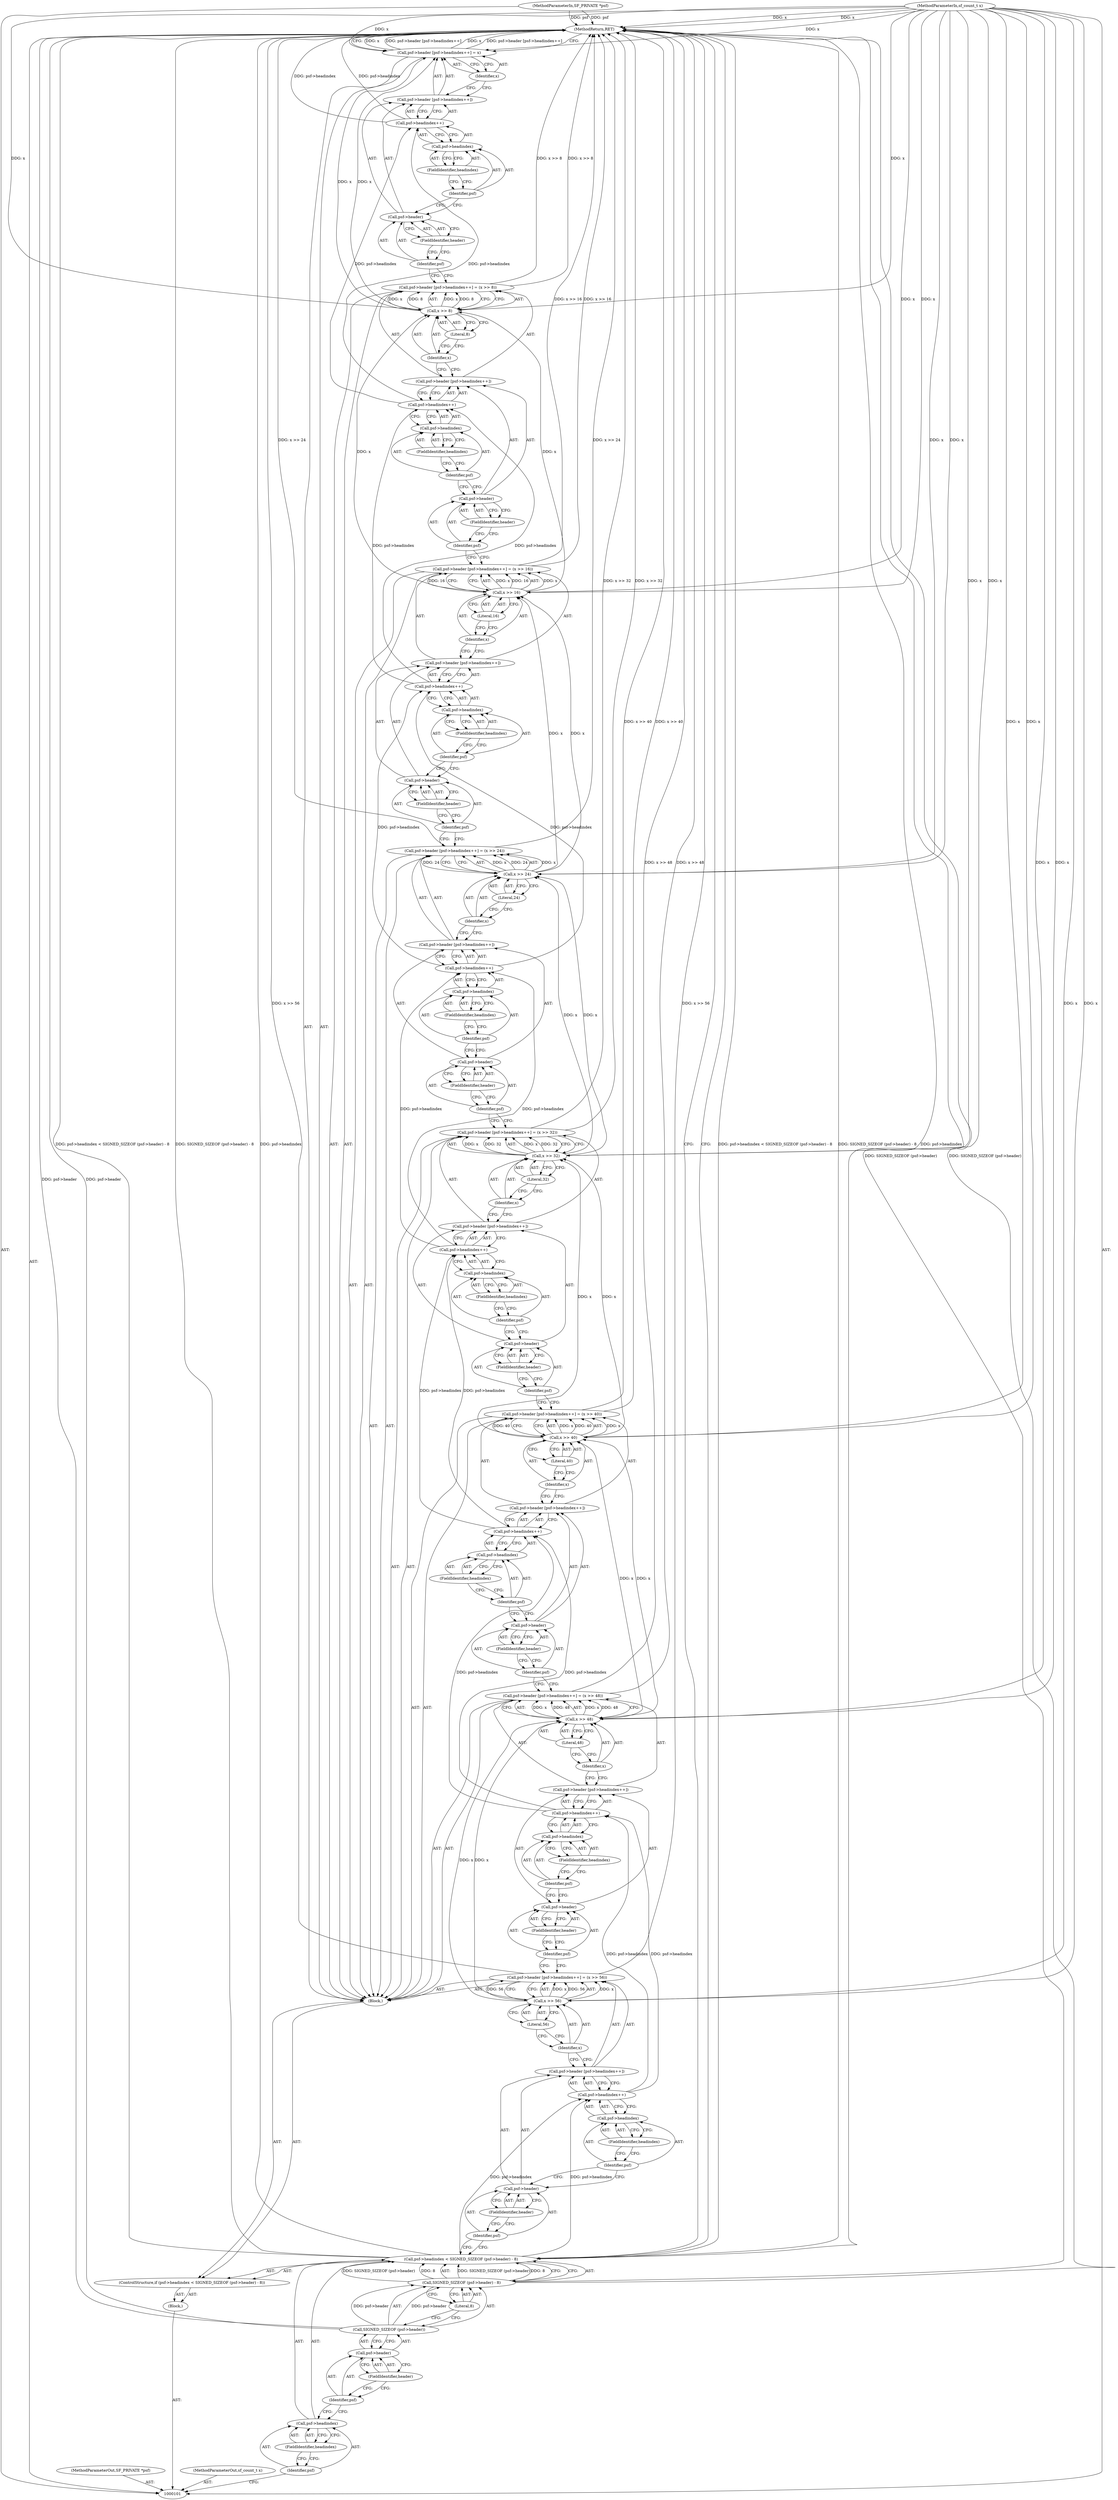 digraph "1_libsndfile_708e996c87c5fae77b104ccfeb8f6db784c32074_2" {
"1000211" [label="(MethodReturn,RET)"];
"1000102" [label="(MethodParameterIn,SF_PRIVATE *psf)"];
"1000255" [label="(MethodParameterOut,SF_PRIVATE *psf)"];
"1000103" [label="(MethodParameterIn,sf_count_t x)"];
"1000256" [label="(MethodParameterOut,sf_count_t x)"];
"1000206" [label="(Call,psf->headindex++)"];
"1000207" [label="(Call,psf->headindex)"];
"1000208" [label="(Identifier,psf)"];
"1000201" [label="(Call,psf->header [psf->headindex++] = x)"];
"1000202" [label="(Call,psf->header [psf->headindex++])"];
"1000203" [label="(Call,psf->header)"];
"1000204" [label="(Identifier,psf)"];
"1000209" [label="(FieldIdentifier,headindex)"];
"1000210" [label="(Identifier,x)"];
"1000205" [label="(FieldIdentifier,header)"];
"1000104" [label="(Block,)"];
"1000105" [label="(ControlStructure,if (psf->headindex < SIGNED_SIZEOF (psf->header) - 8))"];
"1000109" [label="(FieldIdentifier,headindex)"];
"1000110" [label="(Call,SIGNED_SIZEOF (psf->header) - 8)"];
"1000111" [label="(Call,SIGNED_SIZEOF (psf->header))"];
"1000112" [label="(Call,psf->header)"];
"1000113" [label="(Identifier,psf)"];
"1000114" [label="(FieldIdentifier,header)"];
"1000106" [label="(Call,psf->headindex < SIGNED_SIZEOF (psf->header) - 8)"];
"1000107" [label="(Call,psf->headindex)"];
"1000108" [label="(Identifier,psf)"];
"1000115" [label="(Literal,8)"];
"1000116" [label="(Block,)"];
"1000122" [label="(Call,psf->headindex++)"];
"1000123" [label="(Call,psf->headindex)"];
"1000124" [label="(Identifier,psf)"];
"1000125" [label="(FieldIdentifier,headindex)"];
"1000117" [label="(Call,psf->header [psf->headindex++] = (x >> 56))"];
"1000118" [label="(Call,psf->header [psf->headindex++])"];
"1000119" [label="(Call,psf->header)"];
"1000120" [label="(Identifier,psf)"];
"1000126" [label="(Call,x >> 56)"];
"1000127" [label="(Identifier,x)"];
"1000128" [label="(Literal,56)"];
"1000121" [label="(FieldIdentifier,header)"];
"1000134" [label="(Call,psf->headindex++)"];
"1000135" [label="(Call,psf->headindex)"];
"1000136" [label="(Identifier,psf)"];
"1000129" [label="(Call,psf->header [psf->headindex++] = (x >> 48))"];
"1000130" [label="(Call,psf->header [psf->headindex++])"];
"1000131" [label="(Call,psf->header)"];
"1000132" [label="(Identifier,psf)"];
"1000137" [label="(FieldIdentifier,headindex)"];
"1000138" [label="(Call,x >> 48)"];
"1000139" [label="(Identifier,x)"];
"1000140" [label="(Literal,48)"];
"1000133" [label="(FieldIdentifier,header)"];
"1000146" [label="(Call,psf->headindex++)"];
"1000147" [label="(Call,psf->headindex)"];
"1000148" [label="(Identifier,psf)"];
"1000141" [label="(Call,psf->header [psf->headindex++] = (x >> 40))"];
"1000142" [label="(Call,psf->header [psf->headindex++])"];
"1000143" [label="(Call,psf->header)"];
"1000144" [label="(Identifier,psf)"];
"1000149" [label="(FieldIdentifier,headindex)"];
"1000150" [label="(Call,x >> 40)"];
"1000151" [label="(Identifier,x)"];
"1000152" [label="(Literal,40)"];
"1000145" [label="(FieldIdentifier,header)"];
"1000158" [label="(Call,psf->headindex++)"];
"1000159" [label="(Call,psf->headindex)"];
"1000160" [label="(Identifier,psf)"];
"1000153" [label="(Call,psf->header [psf->headindex++] = (x >> 32))"];
"1000154" [label="(Call,psf->header [psf->headindex++])"];
"1000155" [label="(Call,psf->header)"];
"1000156" [label="(Identifier,psf)"];
"1000161" [label="(FieldIdentifier,headindex)"];
"1000162" [label="(Call,x >> 32)"];
"1000163" [label="(Identifier,x)"];
"1000164" [label="(Literal,32)"];
"1000157" [label="(FieldIdentifier,header)"];
"1000170" [label="(Call,psf->headindex++)"];
"1000171" [label="(Call,psf->headindex)"];
"1000172" [label="(Identifier,psf)"];
"1000165" [label="(Call,psf->header [psf->headindex++] = (x >> 24))"];
"1000166" [label="(Call,psf->header [psf->headindex++])"];
"1000167" [label="(Call,psf->header)"];
"1000168" [label="(Identifier,psf)"];
"1000173" [label="(FieldIdentifier,headindex)"];
"1000174" [label="(Call,x >> 24)"];
"1000175" [label="(Identifier,x)"];
"1000176" [label="(Literal,24)"];
"1000169" [label="(FieldIdentifier,header)"];
"1000182" [label="(Call,psf->headindex++)"];
"1000183" [label="(Call,psf->headindex)"];
"1000184" [label="(Identifier,psf)"];
"1000177" [label="(Call,psf->header [psf->headindex++] = (x >> 16))"];
"1000178" [label="(Call,psf->header [psf->headindex++])"];
"1000179" [label="(Call,psf->header)"];
"1000180" [label="(Identifier,psf)"];
"1000185" [label="(FieldIdentifier,headindex)"];
"1000186" [label="(Call,x >> 16)"];
"1000187" [label="(Identifier,x)"];
"1000188" [label="(Literal,16)"];
"1000181" [label="(FieldIdentifier,header)"];
"1000194" [label="(Call,psf->headindex++)"];
"1000195" [label="(Call,psf->headindex)"];
"1000196" [label="(Identifier,psf)"];
"1000189" [label="(Call,psf->header [psf->headindex++] = (x >> 8))"];
"1000190" [label="(Call,psf->header [psf->headindex++])"];
"1000191" [label="(Call,psf->header)"];
"1000192" [label="(Identifier,psf)"];
"1000197" [label="(FieldIdentifier,headindex)"];
"1000198" [label="(Call,x >> 8)"];
"1000199" [label="(Identifier,x)"];
"1000200" [label="(Literal,8)"];
"1000193" [label="(FieldIdentifier,header)"];
"1000211" -> "1000101"  [label="AST: "];
"1000211" -> "1000201"  [label="CFG: "];
"1000211" -> "1000106"  [label="CFG: "];
"1000106" -> "1000211"  [label="DDG: SIGNED_SIZEOF (psf->header) - 8"];
"1000106" -> "1000211"  [label="DDG: psf->headindex"];
"1000106" -> "1000211"  [label="DDG: psf->headindex < SIGNED_SIZEOF (psf->header) - 8"];
"1000129" -> "1000211"  [label="DDG: x >> 48"];
"1000153" -> "1000211"  [label="DDG: x >> 32"];
"1000110" -> "1000211"  [label="DDG: SIGNED_SIZEOF (psf->header)"];
"1000177" -> "1000211"  [label="DDG: x >> 16"];
"1000117" -> "1000211"  [label="DDG: x >> 56"];
"1000201" -> "1000211"  [label="DDG: x"];
"1000201" -> "1000211"  [label="DDG: psf->header [psf->headindex++]"];
"1000103" -> "1000211"  [label="DDG: x"];
"1000206" -> "1000211"  [label="DDG: psf->headindex"];
"1000102" -> "1000211"  [label="DDG: psf"];
"1000111" -> "1000211"  [label="DDG: psf->header"];
"1000141" -> "1000211"  [label="DDG: x >> 40"];
"1000165" -> "1000211"  [label="DDG: x >> 24"];
"1000189" -> "1000211"  [label="DDG: x >> 8"];
"1000102" -> "1000101"  [label="AST: "];
"1000102" -> "1000211"  [label="DDG: psf"];
"1000255" -> "1000101"  [label="AST: "];
"1000103" -> "1000101"  [label="AST: "];
"1000103" -> "1000211"  [label="DDG: x"];
"1000103" -> "1000126"  [label="DDG: x"];
"1000103" -> "1000138"  [label="DDG: x"];
"1000103" -> "1000150"  [label="DDG: x"];
"1000103" -> "1000162"  [label="DDG: x"];
"1000103" -> "1000174"  [label="DDG: x"];
"1000103" -> "1000186"  [label="DDG: x"];
"1000103" -> "1000198"  [label="DDG: x"];
"1000103" -> "1000201"  [label="DDG: x"];
"1000256" -> "1000101"  [label="AST: "];
"1000206" -> "1000202"  [label="AST: "];
"1000206" -> "1000207"  [label="CFG: "];
"1000207" -> "1000206"  [label="AST: "];
"1000202" -> "1000206"  [label="CFG: "];
"1000206" -> "1000211"  [label="DDG: psf->headindex"];
"1000194" -> "1000206"  [label="DDG: psf->headindex"];
"1000207" -> "1000206"  [label="AST: "];
"1000207" -> "1000209"  [label="CFG: "];
"1000208" -> "1000207"  [label="AST: "];
"1000209" -> "1000207"  [label="AST: "];
"1000206" -> "1000207"  [label="CFG: "];
"1000208" -> "1000207"  [label="AST: "];
"1000208" -> "1000203"  [label="CFG: "];
"1000209" -> "1000208"  [label="CFG: "];
"1000201" -> "1000116"  [label="AST: "];
"1000201" -> "1000210"  [label="CFG: "];
"1000202" -> "1000201"  [label="AST: "];
"1000210" -> "1000201"  [label="AST: "];
"1000211" -> "1000201"  [label="CFG: "];
"1000201" -> "1000211"  [label="DDG: x"];
"1000201" -> "1000211"  [label="DDG: psf->header [psf->headindex++]"];
"1000198" -> "1000201"  [label="DDG: x"];
"1000103" -> "1000201"  [label="DDG: x"];
"1000202" -> "1000201"  [label="AST: "];
"1000202" -> "1000206"  [label="CFG: "];
"1000203" -> "1000202"  [label="AST: "];
"1000206" -> "1000202"  [label="AST: "];
"1000210" -> "1000202"  [label="CFG: "];
"1000203" -> "1000202"  [label="AST: "];
"1000203" -> "1000205"  [label="CFG: "];
"1000204" -> "1000203"  [label="AST: "];
"1000205" -> "1000203"  [label="AST: "];
"1000208" -> "1000203"  [label="CFG: "];
"1000204" -> "1000203"  [label="AST: "];
"1000204" -> "1000189"  [label="CFG: "];
"1000205" -> "1000204"  [label="CFG: "];
"1000209" -> "1000207"  [label="AST: "];
"1000209" -> "1000208"  [label="CFG: "];
"1000207" -> "1000209"  [label="CFG: "];
"1000210" -> "1000201"  [label="AST: "];
"1000210" -> "1000202"  [label="CFG: "];
"1000201" -> "1000210"  [label="CFG: "];
"1000205" -> "1000203"  [label="AST: "];
"1000205" -> "1000204"  [label="CFG: "];
"1000203" -> "1000205"  [label="CFG: "];
"1000104" -> "1000101"  [label="AST: "];
"1000105" -> "1000104"  [label="AST: "];
"1000105" -> "1000104"  [label="AST: "];
"1000106" -> "1000105"  [label="AST: "];
"1000116" -> "1000105"  [label="AST: "];
"1000109" -> "1000107"  [label="AST: "];
"1000109" -> "1000108"  [label="CFG: "];
"1000107" -> "1000109"  [label="CFG: "];
"1000110" -> "1000106"  [label="AST: "];
"1000110" -> "1000115"  [label="CFG: "];
"1000111" -> "1000110"  [label="AST: "];
"1000115" -> "1000110"  [label="AST: "];
"1000106" -> "1000110"  [label="CFG: "];
"1000110" -> "1000211"  [label="DDG: SIGNED_SIZEOF (psf->header)"];
"1000110" -> "1000106"  [label="DDG: SIGNED_SIZEOF (psf->header)"];
"1000110" -> "1000106"  [label="DDG: 8"];
"1000111" -> "1000110"  [label="DDG: psf->header"];
"1000111" -> "1000110"  [label="AST: "];
"1000111" -> "1000112"  [label="CFG: "];
"1000112" -> "1000111"  [label="AST: "];
"1000115" -> "1000111"  [label="CFG: "];
"1000111" -> "1000211"  [label="DDG: psf->header"];
"1000111" -> "1000110"  [label="DDG: psf->header"];
"1000112" -> "1000111"  [label="AST: "];
"1000112" -> "1000114"  [label="CFG: "];
"1000113" -> "1000112"  [label="AST: "];
"1000114" -> "1000112"  [label="AST: "];
"1000111" -> "1000112"  [label="CFG: "];
"1000113" -> "1000112"  [label="AST: "];
"1000113" -> "1000107"  [label="CFG: "];
"1000114" -> "1000113"  [label="CFG: "];
"1000114" -> "1000112"  [label="AST: "];
"1000114" -> "1000113"  [label="CFG: "];
"1000112" -> "1000114"  [label="CFG: "];
"1000106" -> "1000105"  [label="AST: "];
"1000106" -> "1000110"  [label="CFG: "];
"1000107" -> "1000106"  [label="AST: "];
"1000110" -> "1000106"  [label="AST: "];
"1000120" -> "1000106"  [label="CFG: "];
"1000211" -> "1000106"  [label="CFG: "];
"1000106" -> "1000211"  [label="DDG: SIGNED_SIZEOF (psf->header) - 8"];
"1000106" -> "1000211"  [label="DDG: psf->headindex"];
"1000106" -> "1000211"  [label="DDG: psf->headindex < SIGNED_SIZEOF (psf->header) - 8"];
"1000110" -> "1000106"  [label="DDG: SIGNED_SIZEOF (psf->header)"];
"1000110" -> "1000106"  [label="DDG: 8"];
"1000106" -> "1000122"  [label="DDG: psf->headindex"];
"1000107" -> "1000106"  [label="AST: "];
"1000107" -> "1000109"  [label="CFG: "];
"1000108" -> "1000107"  [label="AST: "];
"1000109" -> "1000107"  [label="AST: "];
"1000113" -> "1000107"  [label="CFG: "];
"1000108" -> "1000107"  [label="AST: "];
"1000108" -> "1000101"  [label="CFG: "];
"1000109" -> "1000108"  [label="CFG: "];
"1000115" -> "1000110"  [label="AST: "];
"1000115" -> "1000111"  [label="CFG: "];
"1000110" -> "1000115"  [label="CFG: "];
"1000116" -> "1000105"  [label="AST: "];
"1000117" -> "1000116"  [label="AST: "];
"1000129" -> "1000116"  [label="AST: "];
"1000141" -> "1000116"  [label="AST: "];
"1000153" -> "1000116"  [label="AST: "];
"1000165" -> "1000116"  [label="AST: "];
"1000177" -> "1000116"  [label="AST: "];
"1000189" -> "1000116"  [label="AST: "];
"1000201" -> "1000116"  [label="AST: "];
"1000122" -> "1000118"  [label="AST: "];
"1000122" -> "1000123"  [label="CFG: "];
"1000123" -> "1000122"  [label="AST: "];
"1000118" -> "1000122"  [label="CFG: "];
"1000106" -> "1000122"  [label="DDG: psf->headindex"];
"1000122" -> "1000134"  [label="DDG: psf->headindex"];
"1000123" -> "1000122"  [label="AST: "];
"1000123" -> "1000125"  [label="CFG: "];
"1000124" -> "1000123"  [label="AST: "];
"1000125" -> "1000123"  [label="AST: "];
"1000122" -> "1000123"  [label="CFG: "];
"1000124" -> "1000123"  [label="AST: "];
"1000124" -> "1000119"  [label="CFG: "];
"1000125" -> "1000124"  [label="CFG: "];
"1000125" -> "1000123"  [label="AST: "];
"1000125" -> "1000124"  [label="CFG: "];
"1000123" -> "1000125"  [label="CFG: "];
"1000117" -> "1000116"  [label="AST: "];
"1000117" -> "1000126"  [label="CFG: "];
"1000118" -> "1000117"  [label="AST: "];
"1000126" -> "1000117"  [label="AST: "];
"1000132" -> "1000117"  [label="CFG: "];
"1000117" -> "1000211"  [label="DDG: x >> 56"];
"1000126" -> "1000117"  [label="DDG: x"];
"1000126" -> "1000117"  [label="DDG: 56"];
"1000118" -> "1000117"  [label="AST: "];
"1000118" -> "1000122"  [label="CFG: "];
"1000119" -> "1000118"  [label="AST: "];
"1000122" -> "1000118"  [label="AST: "];
"1000127" -> "1000118"  [label="CFG: "];
"1000119" -> "1000118"  [label="AST: "];
"1000119" -> "1000121"  [label="CFG: "];
"1000120" -> "1000119"  [label="AST: "];
"1000121" -> "1000119"  [label="AST: "];
"1000124" -> "1000119"  [label="CFG: "];
"1000120" -> "1000119"  [label="AST: "];
"1000120" -> "1000106"  [label="CFG: "];
"1000121" -> "1000120"  [label="CFG: "];
"1000126" -> "1000117"  [label="AST: "];
"1000126" -> "1000128"  [label="CFG: "];
"1000127" -> "1000126"  [label="AST: "];
"1000128" -> "1000126"  [label="AST: "];
"1000117" -> "1000126"  [label="CFG: "];
"1000126" -> "1000117"  [label="DDG: x"];
"1000126" -> "1000117"  [label="DDG: 56"];
"1000103" -> "1000126"  [label="DDG: x"];
"1000126" -> "1000138"  [label="DDG: x"];
"1000127" -> "1000126"  [label="AST: "];
"1000127" -> "1000118"  [label="CFG: "];
"1000128" -> "1000127"  [label="CFG: "];
"1000128" -> "1000126"  [label="AST: "];
"1000128" -> "1000127"  [label="CFG: "];
"1000126" -> "1000128"  [label="CFG: "];
"1000121" -> "1000119"  [label="AST: "];
"1000121" -> "1000120"  [label="CFG: "];
"1000119" -> "1000121"  [label="CFG: "];
"1000134" -> "1000130"  [label="AST: "];
"1000134" -> "1000135"  [label="CFG: "];
"1000135" -> "1000134"  [label="AST: "];
"1000130" -> "1000134"  [label="CFG: "];
"1000122" -> "1000134"  [label="DDG: psf->headindex"];
"1000134" -> "1000146"  [label="DDG: psf->headindex"];
"1000135" -> "1000134"  [label="AST: "];
"1000135" -> "1000137"  [label="CFG: "];
"1000136" -> "1000135"  [label="AST: "];
"1000137" -> "1000135"  [label="AST: "];
"1000134" -> "1000135"  [label="CFG: "];
"1000136" -> "1000135"  [label="AST: "];
"1000136" -> "1000131"  [label="CFG: "];
"1000137" -> "1000136"  [label="CFG: "];
"1000129" -> "1000116"  [label="AST: "];
"1000129" -> "1000138"  [label="CFG: "];
"1000130" -> "1000129"  [label="AST: "];
"1000138" -> "1000129"  [label="AST: "];
"1000144" -> "1000129"  [label="CFG: "];
"1000129" -> "1000211"  [label="DDG: x >> 48"];
"1000138" -> "1000129"  [label="DDG: x"];
"1000138" -> "1000129"  [label="DDG: 48"];
"1000130" -> "1000129"  [label="AST: "];
"1000130" -> "1000134"  [label="CFG: "];
"1000131" -> "1000130"  [label="AST: "];
"1000134" -> "1000130"  [label="AST: "];
"1000139" -> "1000130"  [label="CFG: "];
"1000131" -> "1000130"  [label="AST: "];
"1000131" -> "1000133"  [label="CFG: "];
"1000132" -> "1000131"  [label="AST: "];
"1000133" -> "1000131"  [label="AST: "];
"1000136" -> "1000131"  [label="CFG: "];
"1000132" -> "1000131"  [label="AST: "];
"1000132" -> "1000117"  [label="CFG: "];
"1000133" -> "1000132"  [label="CFG: "];
"1000137" -> "1000135"  [label="AST: "];
"1000137" -> "1000136"  [label="CFG: "];
"1000135" -> "1000137"  [label="CFG: "];
"1000138" -> "1000129"  [label="AST: "];
"1000138" -> "1000140"  [label="CFG: "];
"1000139" -> "1000138"  [label="AST: "];
"1000140" -> "1000138"  [label="AST: "];
"1000129" -> "1000138"  [label="CFG: "];
"1000138" -> "1000129"  [label="DDG: x"];
"1000138" -> "1000129"  [label="DDG: 48"];
"1000126" -> "1000138"  [label="DDG: x"];
"1000103" -> "1000138"  [label="DDG: x"];
"1000138" -> "1000150"  [label="DDG: x"];
"1000139" -> "1000138"  [label="AST: "];
"1000139" -> "1000130"  [label="CFG: "];
"1000140" -> "1000139"  [label="CFG: "];
"1000140" -> "1000138"  [label="AST: "];
"1000140" -> "1000139"  [label="CFG: "];
"1000138" -> "1000140"  [label="CFG: "];
"1000133" -> "1000131"  [label="AST: "];
"1000133" -> "1000132"  [label="CFG: "];
"1000131" -> "1000133"  [label="CFG: "];
"1000146" -> "1000142"  [label="AST: "];
"1000146" -> "1000147"  [label="CFG: "];
"1000147" -> "1000146"  [label="AST: "];
"1000142" -> "1000146"  [label="CFG: "];
"1000134" -> "1000146"  [label="DDG: psf->headindex"];
"1000146" -> "1000158"  [label="DDG: psf->headindex"];
"1000147" -> "1000146"  [label="AST: "];
"1000147" -> "1000149"  [label="CFG: "];
"1000148" -> "1000147"  [label="AST: "];
"1000149" -> "1000147"  [label="AST: "];
"1000146" -> "1000147"  [label="CFG: "];
"1000148" -> "1000147"  [label="AST: "];
"1000148" -> "1000143"  [label="CFG: "];
"1000149" -> "1000148"  [label="CFG: "];
"1000141" -> "1000116"  [label="AST: "];
"1000141" -> "1000150"  [label="CFG: "];
"1000142" -> "1000141"  [label="AST: "];
"1000150" -> "1000141"  [label="AST: "];
"1000156" -> "1000141"  [label="CFG: "];
"1000141" -> "1000211"  [label="DDG: x >> 40"];
"1000150" -> "1000141"  [label="DDG: x"];
"1000150" -> "1000141"  [label="DDG: 40"];
"1000142" -> "1000141"  [label="AST: "];
"1000142" -> "1000146"  [label="CFG: "];
"1000143" -> "1000142"  [label="AST: "];
"1000146" -> "1000142"  [label="AST: "];
"1000151" -> "1000142"  [label="CFG: "];
"1000143" -> "1000142"  [label="AST: "];
"1000143" -> "1000145"  [label="CFG: "];
"1000144" -> "1000143"  [label="AST: "];
"1000145" -> "1000143"  [label="AST: "];
"1000148" -> "1000143"  [label="CFG: "];
"1000144" -> "1000143"  [label="AST: "];
"1000144" -> "1000129"  [label="CFG: "];
"1000145" -> "1000144"  [label="CFG: "];
"1000149" -> "1000147"  [label="AST: "];
"1000149" -> "1000148"  [label="CFG: "];
"1000147" -> "1000149"  [label="CFG: "];
"1000150" -> "1000141"  [label="AST: "];
"1000150" -> "1000152"  [label="CFG: "];
"1000151" -> "1000150"  [label="AST: "];
"1000152" -> "1000150"  [label="AST: "];
"1000141" -> "1000150"  [label="CFG: "];
"1000150" -> "1000141"  [label="DDG: x"];
"1000150" -> "1000141"  [label="DDG: 40"];
"1000138" -> "1000150"  [label="DDG: x"];
"1000103" -> "1000150"  [label="DDG: x"];
"1000150" -> "1000162"  [label="DDG: x"];
"1000151" -> "1000150"  [label="AST: "];
"1000151" -> "1000142"  [label="CFG: "];
"1000152" -> "1000151"  [label="CFG: "];
"1000152" -> "1000150"  [label="AST: "];
"1000152" -> "1000151"  [label="CFG: "];
"1000150" -> "1000152"  [label="CFG: "];
"1000145" -> "1000143"  [label="AST: "];
"1000145" -> "1000144"  [label="CFG: "];
"1000143" -> "1000145"  [label="CFG: "];
"1000158" -> "1000154"  [label="AST: "];
"1000158" -> "1000159"  [label="CFG: "];
"1000159" -> "1000158"  [label="AST: "];
"1000154" -> "1000158"  [label="CFG: "];
"1000146" -> "1000158"  [label="DDG: psf->headindex"];
"1000158" -> "1000170"  [label="DDG: psf->headindex"];
"1000159" -> "1000158"  [label="AST: "];
"1000159" -> "1000161"  [label="CFG: "];
"1000160" -> "1000159"  [label="AST: "];
"1000161" -> "1000159"  [label="AST: "];
"1000158" -> "1000159"  [label="CFG: "];
"1000160" -> "1000159"  [label="AST: "];
"1000160" -> "1000155"  [label="CFG: "];
"1000161" -> "1000160"  [label="CFG: "];
"1000153" -> "1000116"  [label="AST: "];
"1000153" -> "1000162"  [label="CFG: "];
"1000154" -> "1000153"  [label="AST: "];
"1000162" -> "1000153"  [label="AST: "];
"1000168" -> "1000153"  [label="CFG: "];
"1000153" -> "1000211"  [label="DDG: x >> 32"];
"1000162" -> "1000153"  [label="DDG: x"];
"1000162" -> "1000153"  [label="DDG: 32"];
"1000154" -> "1000153"  [label="AST: "];
"1000154" -> "1000158"  [label="CFG: "];
"1000155" -> "1000154"  [label="AST: "];
"1000158" -> "1000154"  [label="AST: "];
"1000163" -> "1000154"  [label="CFG: "];
"1000155" -> "1000154"  [label="AST: "];
"1000155" -> "1000157"  [label="CFG: "];
"1000156" -> "1000155"  [label="AST: "];
"1000157" -> "1000155"  [label="AST: "];
"1000160" -> "1000155"  [label="CFG: "];
"1000156" -> "1000155"  [label="AST: "];
"1000156" -> "1000141"  [label="CFG: "];
"1000157" -> "1000156"  [label="CFG: "];
"1000161" -> "1000159"  [label="AST: "];
"1000161" -> "1000160"  [label="CFG: "];
"1000159" -> "1000161"  [label="CFG: "];
"1000162" -> "1000153"  [label="AST: "];
"1000162" -> "1000164"  [label="CFG: "];
"1000163" -> "1000162"  [label="AST: "];
"1000164" -> "1000162"  [label="AST: "];
"1000153" -> "1000162"  [label="CFG: "];
"1000162" -> "1000153"  [label="DDG: x"];
"1000162" -> "1000153"  [label="DDG: 32"];
"1000150" -> "1000162"  [label="DDG: x"];
"1000103" -> "1000162"  [label="DDG: x"];
"1000162" -> "1000174"  [label="DDG: x"];
"1000163" -> "1000162"  [label="AST: "];
"1000163" -> "1000154"  [label="CFG: "];
"1000164" -> "1000163"  [label="CFG: "];
"1000164" -> "1000162"  [label="AST: "];
"1000164" -> "1000163"  [label="CFG: "];
"1000162" -> "1000164"  [label="CFG: "];
"1000157" -> "1000155"  [label="AST: "];
"1000157" -> "1000156"  [label="CFG: "];
"1000155" -> "1000157"  [label="CFG: "];
"1000170" -> "1000166"  [label="AST: "];
"1000170" -> "1000171"  [label="CFG: "];
"1000171" -> "1000170"  [label="AST: "];
"1000166" -> "1000170"  [label="CFG: "];
"1000158" -> "1000170"  [label="DDG: psf->headindex"];
"1000170" -> "1000182"  [label="DDG: psf->headindex"];
"1000171" -> "1000170"  [label="AST: "];
"1000171" -> "1000173"  [label="CFG: "];
"1000172" -> "1000171"  [label="AST: "];
"1000173" -> "1000171"  [label="AST: "];
"1000170" -> "1000171"  [label="CFG: "];
"1000172" -> "1000171"  [label="AST: "];
"1000172" -> "1000167"  [label="CFG: "];
"1000173" -> "1000172"  [label="CFG: "];
"1000165" -> "1000116"  [label="AST: "];
"1000165" -> "1000174"  [label="CFG: "];
"1000166" -> "1000165"  [label="AST: "];
"1000174" -> "1000165"  [label="AST: "];
"1000180" -> "1000165"  [label="CFG: "];
"1000165" -> "1000211"  [label="DDG: x >> 24"];
"1000174" -> "1000165"  [label="DDG: x"];
"1000174" -> "1000165"  [label="DDG: 24"];
"1000166" -> "1000165"  [label="AST: "];
"1000166" -> "1000170"  [label="CFG: "];
"1000167" -> "1000166"  [label="AST: "];
"1000170" -> "1000166"  [label="AST: "];
"1000175" -> "1000166"  [label="CFG: "];
"1000167" -> "1000166"  [label="AST: "];
"1000167" -> "1000169"  [label="CFG: "];
"1000168" -> "1000167"  [label="AST: "];
"1000169" -> "1000167"  [label="AST: "];
"1000172" -> "1000167"  [label="CFG: "];
"1000168" -> "1000167"  [label="AST: "];
"1000168" -> "1000153"  [label="CFG: "];
"1000169" -> "1000168"  [label="CFG: "];
"1000173" -> "1000171"  [label="AST: "];
"1000173" -> "1000172"  [label="CFG: "];
"1000171" -> "1000173"  [label="CFG: "];
"1000174" -> "1000165"  [label="AST: "];
"1000174" -> "1000176"  [label="CFG: "];
"1000175" -> "1000174"  [label="AST: "];
"1000176" -> "1000174"  [label="AST: "];
"1000165" -> "1000174"  [label="CFG: "];
"1000174" -> "1000165"  [label="DDG: x"];
"1000174" -> "1000165"  [label="DDG: 24"];
"1000162" -> "1000174"  [label="DDG: x"];
"1000103" -> "1000174"  [label="DDG: x"];
"1000174" -> "1000186"  [label="DDG: x"];
"1000175" -> "1000174"  [label="AST: "];
"1000175" -> "1000166"  [label="CFG: "];
"1000176" -> "1000175"  [label="CFG: "];
"1000176" -> "1000174"  [label="AST: "];
"1000176" -> "1000175"  [label="CFG: "];
"1000174" -> "1000176"  [label="CFG: "];
"1000169" -> "1000167"  [label="AST: "];
"1000169" -> "1000168"  [label="CFG: "];
"1000167" -> "1000169"  [label="CFG: "];
"1000182" -> "1000178"  [label="AST: "];
"1000182" -> "1000183"  [label="CFG: "];
"1000183" -> "1000182"  [label="AST: "];
"1000178" -> "1000182"  [label="CFG: "];
"1000170" -> "1000182"  [label="DDG: psf->headindex"];
"1000182" -> "1000194"  [label="DDG: psf->headindex"];
"1000183" -> "1000182"  [label="AST: "];
"1000183" -> "1000185"  [label="CFG: "];
"1000184" -> "1000183"  [label="AST: "];
"1000185" -> "1000183"  [label="AST: "];
"1000182" -> "1000183"  [label="CFG: "];
"1000184" -> "1000183"  [label="AST: "];
"1000184" -> "1000179"  [label="CFG: "];
"1000185" -> "1000184"  [label="CFG: "];
"1000177" -> "1000116"  [label="AST: "];
"1000177" -> "1000186"  [label="CFG: "];
"1000178" -> "1000177"  [label="AST: "];
"1000186" -> "1000177"  [label="AST: "];
"1000192" -> "1000177"  [label="CFG: "];
"1000177" -> "1000211"  [label="DDG: x >> 16"];
"1000186" -> "1000177"  [label="DDG: x"];
"1000186" -> "1000177"  [label="DDG: 16"];
"1000178" -> "1000177"  [label="AST: "];
"1000178" -> "1000182"  [label="CFG: "];
"1000179" -> "1000178"  [label="AST: "];
"1000182" -> "1000178"  [label="AST: "];
"1000187" -> "1000178"  [label="CFG: "];
"1000179" -> "1000178"  [label="AST: "];
"1000179" -> "1000181"  [label="CFG: "];
"1000180" -> "1000179"  [label="AST: "];
"1000181" -> "1000179"  [label="AST: "];
"1000184" -> "1000179"  [label="CFG: "];
"1000180" -> "1000179"  [label="AST: "];
"1000180" -> "1000165"  [label="CFG: "];
"1000181" -> "1000180"  [label="CFG: "];
"1000185" -> "1000183"  [label="AST: "];
"1000185" -> "1000184"  [label="CFG: "];
"1000183" -> "1000185"  [label="CFG: "];
"1000186" -> "1000177"  [label="AST: "];
"1000186" -> "1000188"  [label="CFG: "];
"1000187" -> "1000186"  [label="AST: "];
"1000188" -> "1000186"  [label="AST: "];
"1000177" -> "1000186"  [label="CFG: "];
"1000186" -> "1000177"  [label="DDG: x"];
"1000186" -> "1000177"  [label="DDG: 16"];
"1000174" -> "1000186"  [label="DDG: x"];
"1000103" -> "1000186"  [label="DDG: x"];
"1000186" -> "1000198"  [label="DDG: x"];
"1000187" -> "1000186"  [label="AST: "];
"1000187" -> "1000178"  [label="CFG: "];
"1000188" -> "1000187"  [label="CFG: "];
"1000188" -> "1000186"  [label="AST: "];
"1000188" -> "1000187"  [label="CFG: "];
"1000186" -> "1000188"  [label="CFG: "];
"1000181" -> "1000179"  [label="AST: "];
"1000181" -> "1000180"  [label="CFG: "];
"1000179" -> "1000181"  [label="CFG: "];
"1000194" -> "1000190"  [label="AST: "];
"1000194" -> "1000195"  [label="CFG: "];
"1000195" -> "1000194"  [label="AST: "];
"1000190" -> "1000194"  [label="CFG: "];
"1000182" -> "1000194"  [label="DDG: psf->headindex"];
"1000194" -> "1000206"  [label="DDG: psf->headindex"];
"1000195" -> "1000194"  [label="AST: "];
"1000195" -> "1000197"  [label="CFG: "];
"1000196" -> "1000195"  [label="AST: "];
"1000197" -> "1000195"  [label="AST: "];
"1000194" -> "1000195"  [label="CFG: "];
"1000196" -> "1000195"  [label="AST: "];
"1000196" -> "1000191"  [label="CFG: "];
"1000197" -> "1000196"  [label="CFG: "];
"1000189" -> "1000116"  [label="AST: "];
"1000189" -> "1000198"  [label="CFG: "];
"1000190" -> "1000189"  [label="AST: "];
"1000198" -> "1000189"  [label="AST: "];
"1000204" -> "1000189"  [label="CFG: "];
"1000189" -> "1000211"  [label="DDG: x >> 8"];
"1000198" -> "1000189"  [label="DDG: x"];
"1000198" -> "1000189"  [label="DDG: 8"];
"1000190" -> "1000189"  [label="AST: "];
"1000190" -> "1000194"  [label="CFG: "];
"1000191" -> "1000190"  [label="AST: "];
"1000194" -> "1000190"  [label="AST: "];
"1000199" -> "1000190"  [label="CFG: "];
"1000191" -> "1000190"  [label="AST: "];
"1000191" -> "1000193"  [label="CFG: "];
"1000192" -> "1000191"  [label="AST: "];
"1000193" -> "1000191"  [label="AST: "];
"1000196" -> "1000191"  [label="CFG: "];
"1000192" -> "1000191"  [label="AST: "];
"1000192" -> "1000177"  [label="CFG: "];
"1000193" -> "1000192"  [label="CFG: "];
"1000197" -> "1000195"  [label="AST: "];
"1000197" -> "1000196"  [label="CFG: "];
"1000195" -> "1000197"  [label="CFG: "];
"1000198" -> "1000189"  [label="AST: "];
"1000198" -> "1000200"  [label="CFG: "];
"1000199" -> "1000198"  [label="AST: "];
"1000200" -> "1000198"  [label="AST: "];
"1000189" -> "1000198"  [label="CFG: "];
"1000198" -> "1000189"  [label="DDG: x"];
"1000198" -> "1000189"  [label="DDG: 8"];
"1000186" -> "1000198"  [label="DDG: x"];
"1000103" -> "1000198"  [label="DDG: x"];
"1000198" -> "1000201"  [label="DDG: x"];
"1000199" -> "1000198"  [label="AST: "];
"1000199" -> "1000190"  [label="CFG: "];
"1000200" -> "1000199"  [label="CFG: "];
"1000200" -> "1000198"  [label="AST: "];
"1000200" -> "1000199"  [label="CFG: "];
"1000198" -> "1000200"  [label="CFG: "];
"1000193" -> "1000191"  [label="AST: "];
"1000193" -> "1000192"  [label="CFG: "];
"1000191" -> "1000193"  [label="CFG: "];
}

